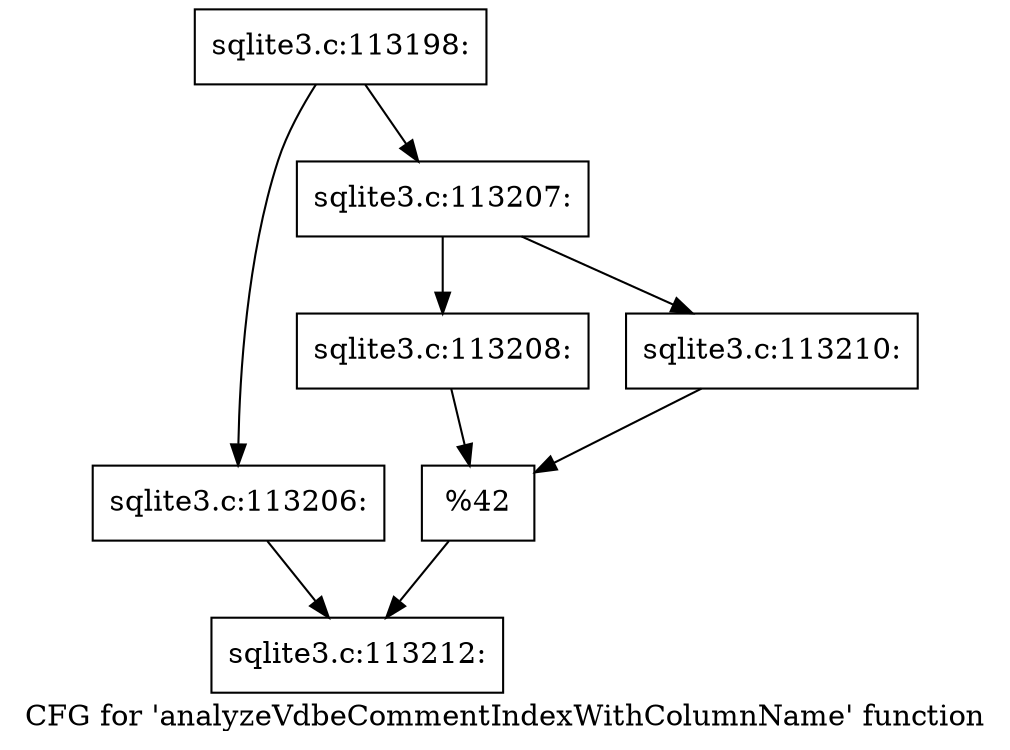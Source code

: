digraph "CFG for 'analyzeVdbeCommentIndexWithColumnName' function" {
	label="CFG for 'analyzeVdbeCommentIndexWithColumnName' function";

	Node0x55c0fa353b30 [shape=record,label="{sqlite3.c:113198:}"];
	Node0x55c0fa353b30 -> Node0x55c0fa355920;
	Node0x55c0fa353b30 -> Node0x55c0fa3559c0;
	Node0x55c0fa355920 [shape=record,label="{sqlite3.c:113206:}"];
	Node0x55c0fa355920 -> Node0x55c0fa355970;
	Node0x55c0fa3559c0 [shape=record,label="{sqlite3.c:113207:}"];
	Node0x55c0fa3559c0 -> Node0x55c0fa3560f0;
	Node0x55c0fa3559c0 -> Node0x55c0fa356190;
	Node0x55c0fa3560f0 [shape=record,label="{sqlite3.c:113208:}"];
	Node0x55c0fa3560f0 -> Node0x55c0fa356140;
	Node0x55c0fa356190 [shape=record,label="{sqlite3.c:113210:}"];
	Node0x55c0fa356190 -> Node0x55c0fa356140;
	Node0x55c0fa356140 [shape=record,label="{%42}"];
	Node0x55c0fa356140 -> Node0x55c0fa355970;
	Node0x55c0fa355970 [shape=record,label="{sqlite3.c:113212:}"];
}
